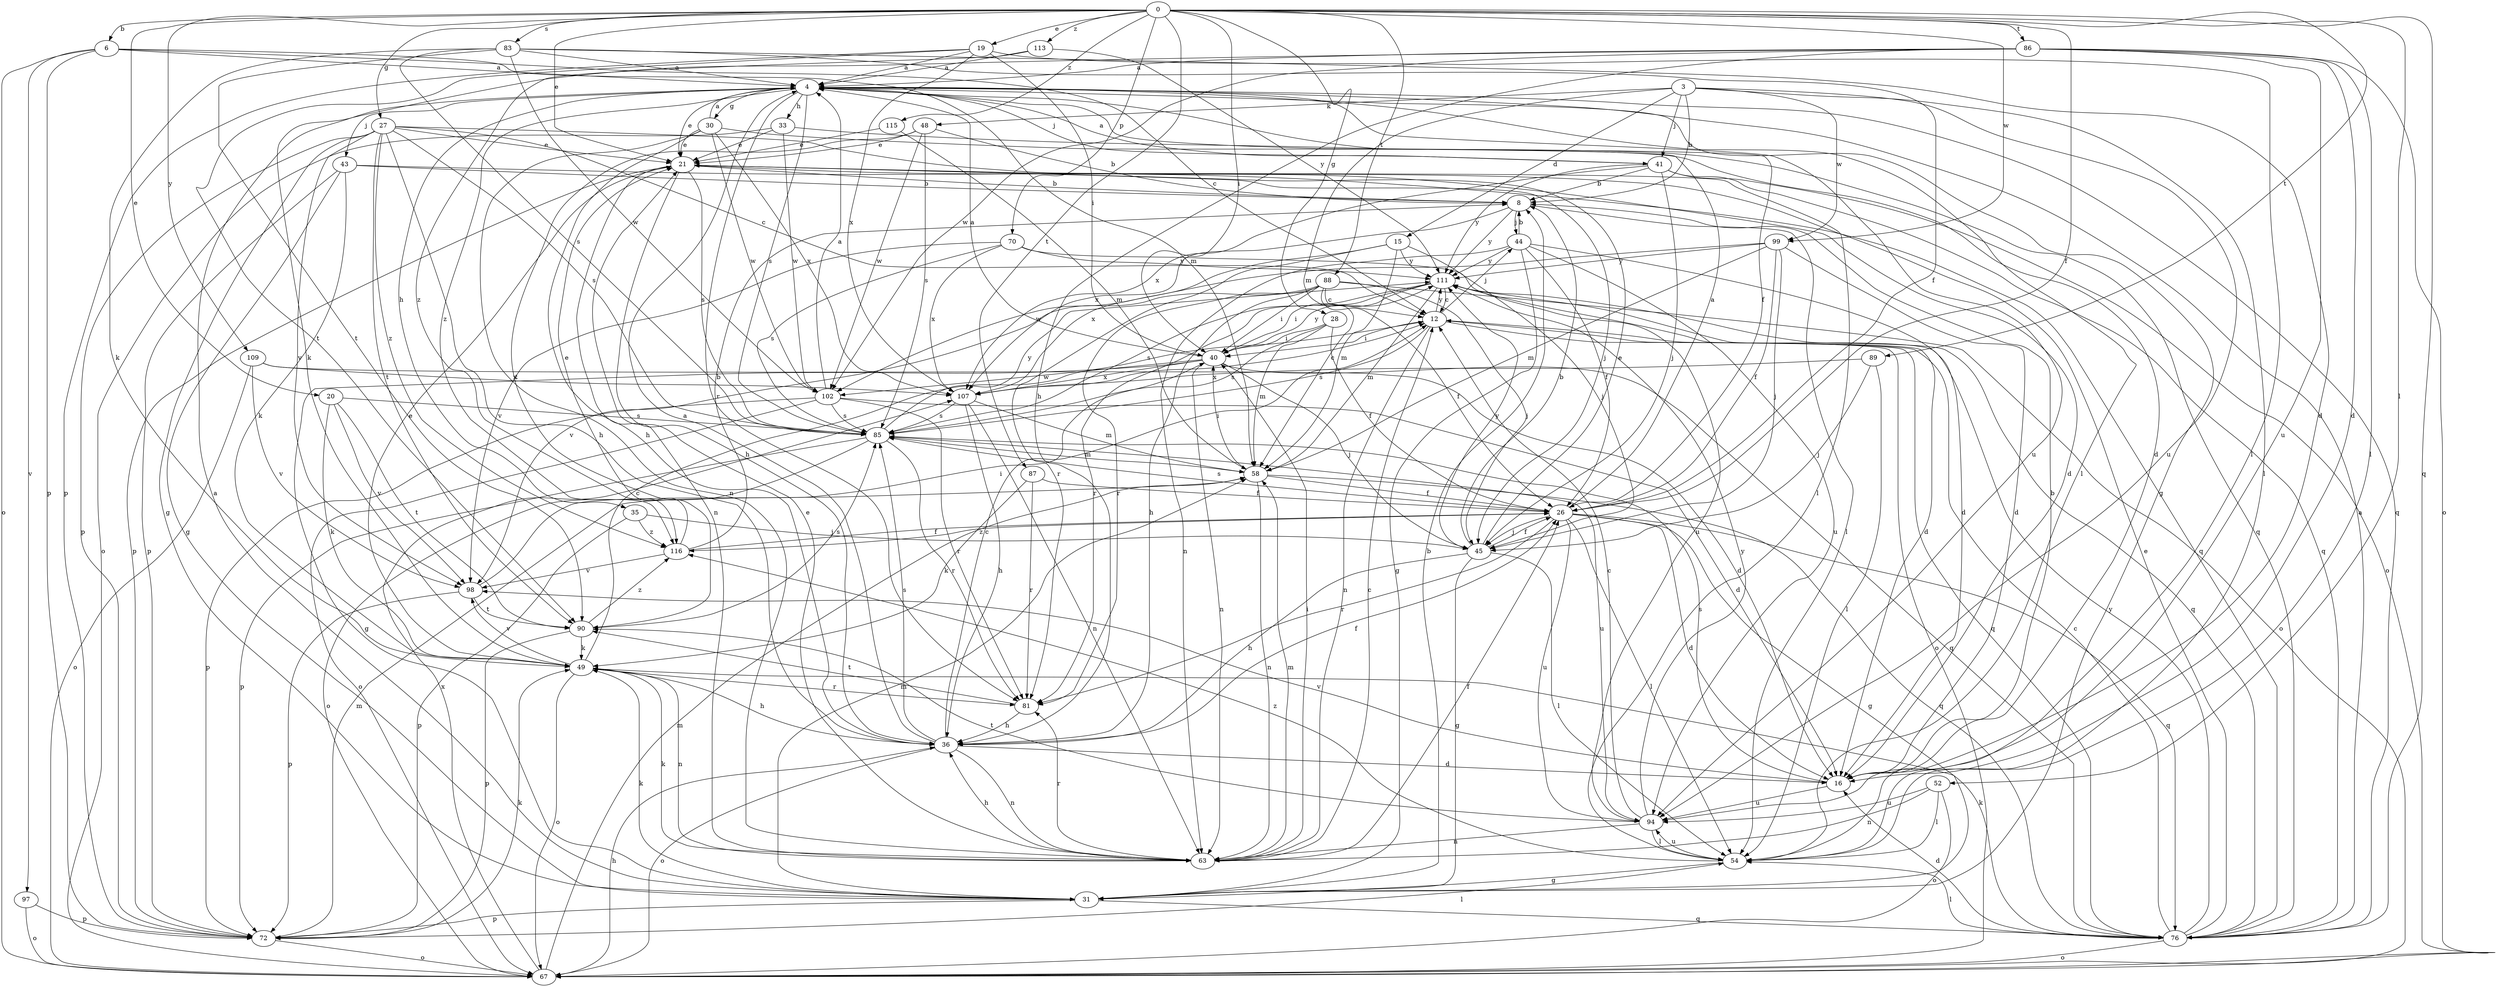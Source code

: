 strict digraph  {
0;
3;
4;
6;
8;
12;
15;
16;
19;
20;
21;
26;
27;
28;
30;
31;
33;
35;
36;
40;
41;
43;
44;
45;
48;
49;
52;
54;
58;
63;
67;
70;
72;
76;
81;
83;
85;
86;
87;
88;
89;
90;
94;
97;
98;
99;
102;
107;
109;
111;
113;
115;
116;
0 -> 6  [label=b];
0 -> 19  [label=e];
0 -> 20  [label=e];
0 -> 21  [label=e];
0 -> 26  [label=f];
0 -> 27  [label=g];
0 -> 28  [label=g];
0 -> 40  [label=i];
0 -> 52  [label=l];
0 -> 70  [label=p];
0 -> 76  [label=q];
0 -> 83  [label=s];
0 -> 86  [label=t];
0 -> 87  [label=t];
0 -> 88  [label=t];
0 -> 89  [label=t];
0 -> 99  [label=w];
0 -> 109  [label=y];
0 -> 113  [label=z];
0 -> 115  [label=z];
3 -> 8  [label=b];
3 -> 15  [label=d];
3 -> 41  [label=j];
3 -> 48  [label=k];
3 -> 54  [label=l];
3 -> 58  [label=m];
3 -> 94  [label=u];
3 -> 99  [label=w];
4 -> 21  [label=e];
4 -> 26  [label=f];
4 -> 30  [label=g];
4 -> 31  [label=g];
4 -> 33  [label=h];
4 -> 35  [label=h];
4 -> 41  [label=j];
4 -> 43  [label=j];
4 -> 54  [label=l];
4 -> 76  [label=q];
4 -> 81  [label=r];
4 -> 85  [label=s];
4 -> 94  [label=u];
4 -> 116  [label=z];
6 -> 4  [label=a];
6 -> 12  [label=c];
6 -> 58  [label=m];
6 -> 67  [label=o];
6 -> 72  [label=p];
6 -> 97  [label=v];
8 -> 44  [label=j];
8 -> 54  [label=l];
8 -> 107  [label=x];
8 -> 111  [label=y];
12 -> 40  [label=i];
12 -> 44  [label=j];
12 -> 63  [label=n];
12 -> 67  [label=o];
12 -> 76  [label=q];
12 -> 85  [label=s];
12 -> 111  [label=y];
15 -> 45  [label=j];
15 -> 58  [label=m];
15 -> 81  [label=r];
15 -> 107  [label=x];
15 -> 111  [label=y];
16 -> 8  [label=b];
16 -> 85  [label=s];
16 -> 94  [label=u];
16 -> 98  [label=v];
19 -> 4  [label=a];
19 -> 40  [label=i];
19 -> 54  [label=l];
19 -> 72  [label=p];
19 -> 90  [label=t];
19 -> 107  [label=x];
20 -> 49  [label=k];
20 -> 85  [label=s];
20 -> 90  [label=t];
20 -> 98  [label=v];
21 -> 8  [label=b];
21 -> 16  [label=d];
21 -> 36  [label=h];
21 -> 45  [label=j];
21 -> 63  [label=n];
21 -> 72  [label=p];
21 -> 85  [label=s];
26 -> 4  [label=a];
26 -> 16  [label=d];
26 -> 31  [label=g];
26 -> 45  [label=j];
26 -> 54  [label=l];
26 -> 76  [label=q];
26 -> 81  [label=r];
26 -> 85  [label=s];
26 -> 94  [label=u];
26 -> 116  [label=z];
27 -> 12  [label=c];
27 -> 21  [label=e];
27 -> 31  [label=g];
27 -> 36  [label=h];
27 -> 54  [label=l];
27 -> 72  [label=p];
27 -> 85  [label=s];
27 -> 90  [label=t];
27 -> 98  [label=v];
27 -> 116  [label=z];
28 -> 26  [label=f];
28 -> 40  [label=i];
28 -> 58  [label=m];
28 -> 85  [label=s];
30 -> 4  [label=a];
30 -> 16  [label=d];
30 -> 21  [label=e];
30 -> 36  [label=h];
30 -> 63  [label=n];
30 -> 102  [label=w];
30 -> 107  [label=x];
31 -> 4  [label=a];
31 -> 8  [label=b];
31 -> 49  [label=k];
31 -> 58  [label=m];
31 -> 72  [label=p];
31 -> 76  [label=q];
33 -> 21  [label=e];
33 -> 67  [label=o];
33 -> 76  [label=q];
33 -> 102  [label=w];
35 -> 45  [label=j];
35 -> 72  [label=p];
35 -> 116  [label=z];
36 -> 4  [label=a];
36 -> 12  [label=c];
36 -> 16  [label=d];
36 -> 26  [label=f];
36 -> 63  [label=n];
36 -> 67  [label=o];
36 -> 85  [label=s];
40 -> 4  [label=a];
40 -> 31  [label=g];
40 -> 45  [label=j];
40 -> 63  [label=n];
40 -> 76  [label=q];
40 -> 102  [label=w];
40 -> 107  [label=x];
40 -> 111  [label=y];
41 -> 4  [label=a];
41 -> 8  [label=b];
41 -> 45  [label=j];
41 -> 67  [label=o];
41 -> 76  [label=q];
41 -> 107  [label=x];
41 -> 111  [label=y];
43 -> 8  [label=b];
43 -> 31  [label=g];
43 -> 49  [label=k];
43 -> 72  [label=p];
43 -> 76  [label=q];
44 -> 8  [label=b];
44 -> 16  [label=d];
44 -> 26  [label=f];
44 -> 31  [label=g];
44 -> 63  [label=n];
44 -> 94  [label=u];
44 -> 111  [label=y];
45 -> 8  [label=b];
45 -> 21  [label=e];
45 -> 26  [label=f];
45 -> 31  [label=g];
45 -> 36  [label=h];
45 -> 54  [label=l];
45 -> 111  [label=y];
48 -> 8  [label=b];
48 -> 21  [label=e];
48 -> 85  [label=s];
48 -> 90  [label=t];
48 -> 102  [label=w];
49 -> 12  [label=c];
49 -> 21  [label=e];
49 -> 36  [label=h];
49 -> 63  [label=n];
49 -> 67  [label=o];
49 -> 81  [label=r];
49 -> 98  [label=v];
52 -> 54  [label=l];
52 -> 63  [label=n];
52 -> 67  [label=o];
52 -> 94  [label=u];
54 -> 31  [label=g];
54 -> 94  [label=u];
54 -> 116  [label=z];
58 -> 26  [label=f];
58 -> 40  [label=i];
58 -> 63  [label=n];
58 -> 76  [label=q];
63 -> 12  [label=c];
63 -> 21  [label=e];
63 -> 26  [label=f];
63 -> 36  [label=h];
63 -> 40  [label=i];
63 -> 49  [label=k];
63 -> 58  [label=m];
63 -> 81  [label=r];
67 -> 36  [label=h];
67 -> 58  [label=m];
67 -> 107  [label=x];
70 -> 85  [label=s];
70 -> 94  [label=u];
70 -> 98  [label=v];
70 -> 107  [label=x];
70 -> 111  [label=y];
72 -> 49  [label=k];
72 -> 54  [label=l];
72 -> 58  [label=m];
72 -> 67  [label=o];
76 -> 4  [label=a];
76 -> 12  [label=c];
76 -> 16  [label=d];
76 -> 21  [label=e];
76 -> 49  [label=k];
76 -> 54  [label=l];
76 -> 67  [label=o];
76 -> 111  [label=y];
81 -> 36  [label=h];
81 -> 90  [label=t];
83 -> 4  [label=a];
83 -> 16  [label=d];
83 -> 26  [label=f];
83 -> 49  [label=k];
83 -> 85  [label=s];
83 -> 90  [label=t];
83 -> 102  [label=w];
85 -> 58  [label=m];
85 -> 67  [label=o];
85 -> 72  [label=p];
85 -> 81  [label=r];
85 -> 94  [label=u];
85 -> 111  [label=y];
86 -> 4  [label=a];
86 -> 16  [label=d];
86 -> 36  [label=h];
86 -> 49  [label=k];
86 -> 54  [label=l];
86 -> 67  [label=o];
86 -> 94  [label=u];
86 -> 102  [label=w];
87 -> 26  [label=f];
87 -> 49  [label=k];
87 -> 81  [label=r];
88 -> 12  [label=c];
88 -> 26  [label=f];
88 -> 36  [label=h];
88 -> 40  [label=i];
88 -> 45  [label=j];
88 -> 67  [label=o];
88 -> 81  [label=r];
88 -> 98  [label=v];
89 -> 45  [label=j];
89 -> 54  [label=l];
89 -> 107  [label=x];
90 -> 49  [label=k];
90 -> 72  [label=p];
90 -> 85  [label=s];
90 -> 116  [label=z];
94 -> 12  [label=c];
94 -> 54  [label=l];
94 -> 63  [label=n];
94 -> 90  [label=t];
94 -> 111  [label=y];
97 -> 67  [label=o];
97 -> 72  [label=p];
98 -> 40  [label=i];
98 -> 72  [label=p];
98 -> 90  [label=t];
99 -> 16  [label=d];
99 -> 26  [label=f];
99 -> 45  [label=j];
99 -> 58  [label=m];
99 -> 102  [label=w];
99 -> 111  [label=y];
102 -> 4  [label=a];
102 -> 16  [label=d];
102 -> 67  [label=o];
102 -> 72  [label=p];
102 -> 81  [label=r];
102 -> 85  [label=s];
107 -> 12  [label=c];
107 -> 36  [label=h];
107 -> 58  [label=m];
107 -> 63  [label=n];
107 -> 85  [label=s];
109 -> 16  [label=d];
109 -> 67  [label=o];
109 -> 98  [label=v];
109 -> 107  [label=x];
111 -> 12  [label=c];
111 -> 16  [label=d];
111 -> 40  [label=i];
111 -> 58  [label=m];
111 -> 76  [label=q];
111 -> 81  [label=r];
111 -> 85  [label=s];
113 -> 4  [label=a];
113 -> 111  [label=y];
113 -> 116  [label=z];
115 -> 21  [label=e];
115 -> 58  [label=m];
116 -> 8  [label=b];
116 -> 21  [label=e];
116 -> 26  [label=f];
116 -> 98  [label=v];
}
